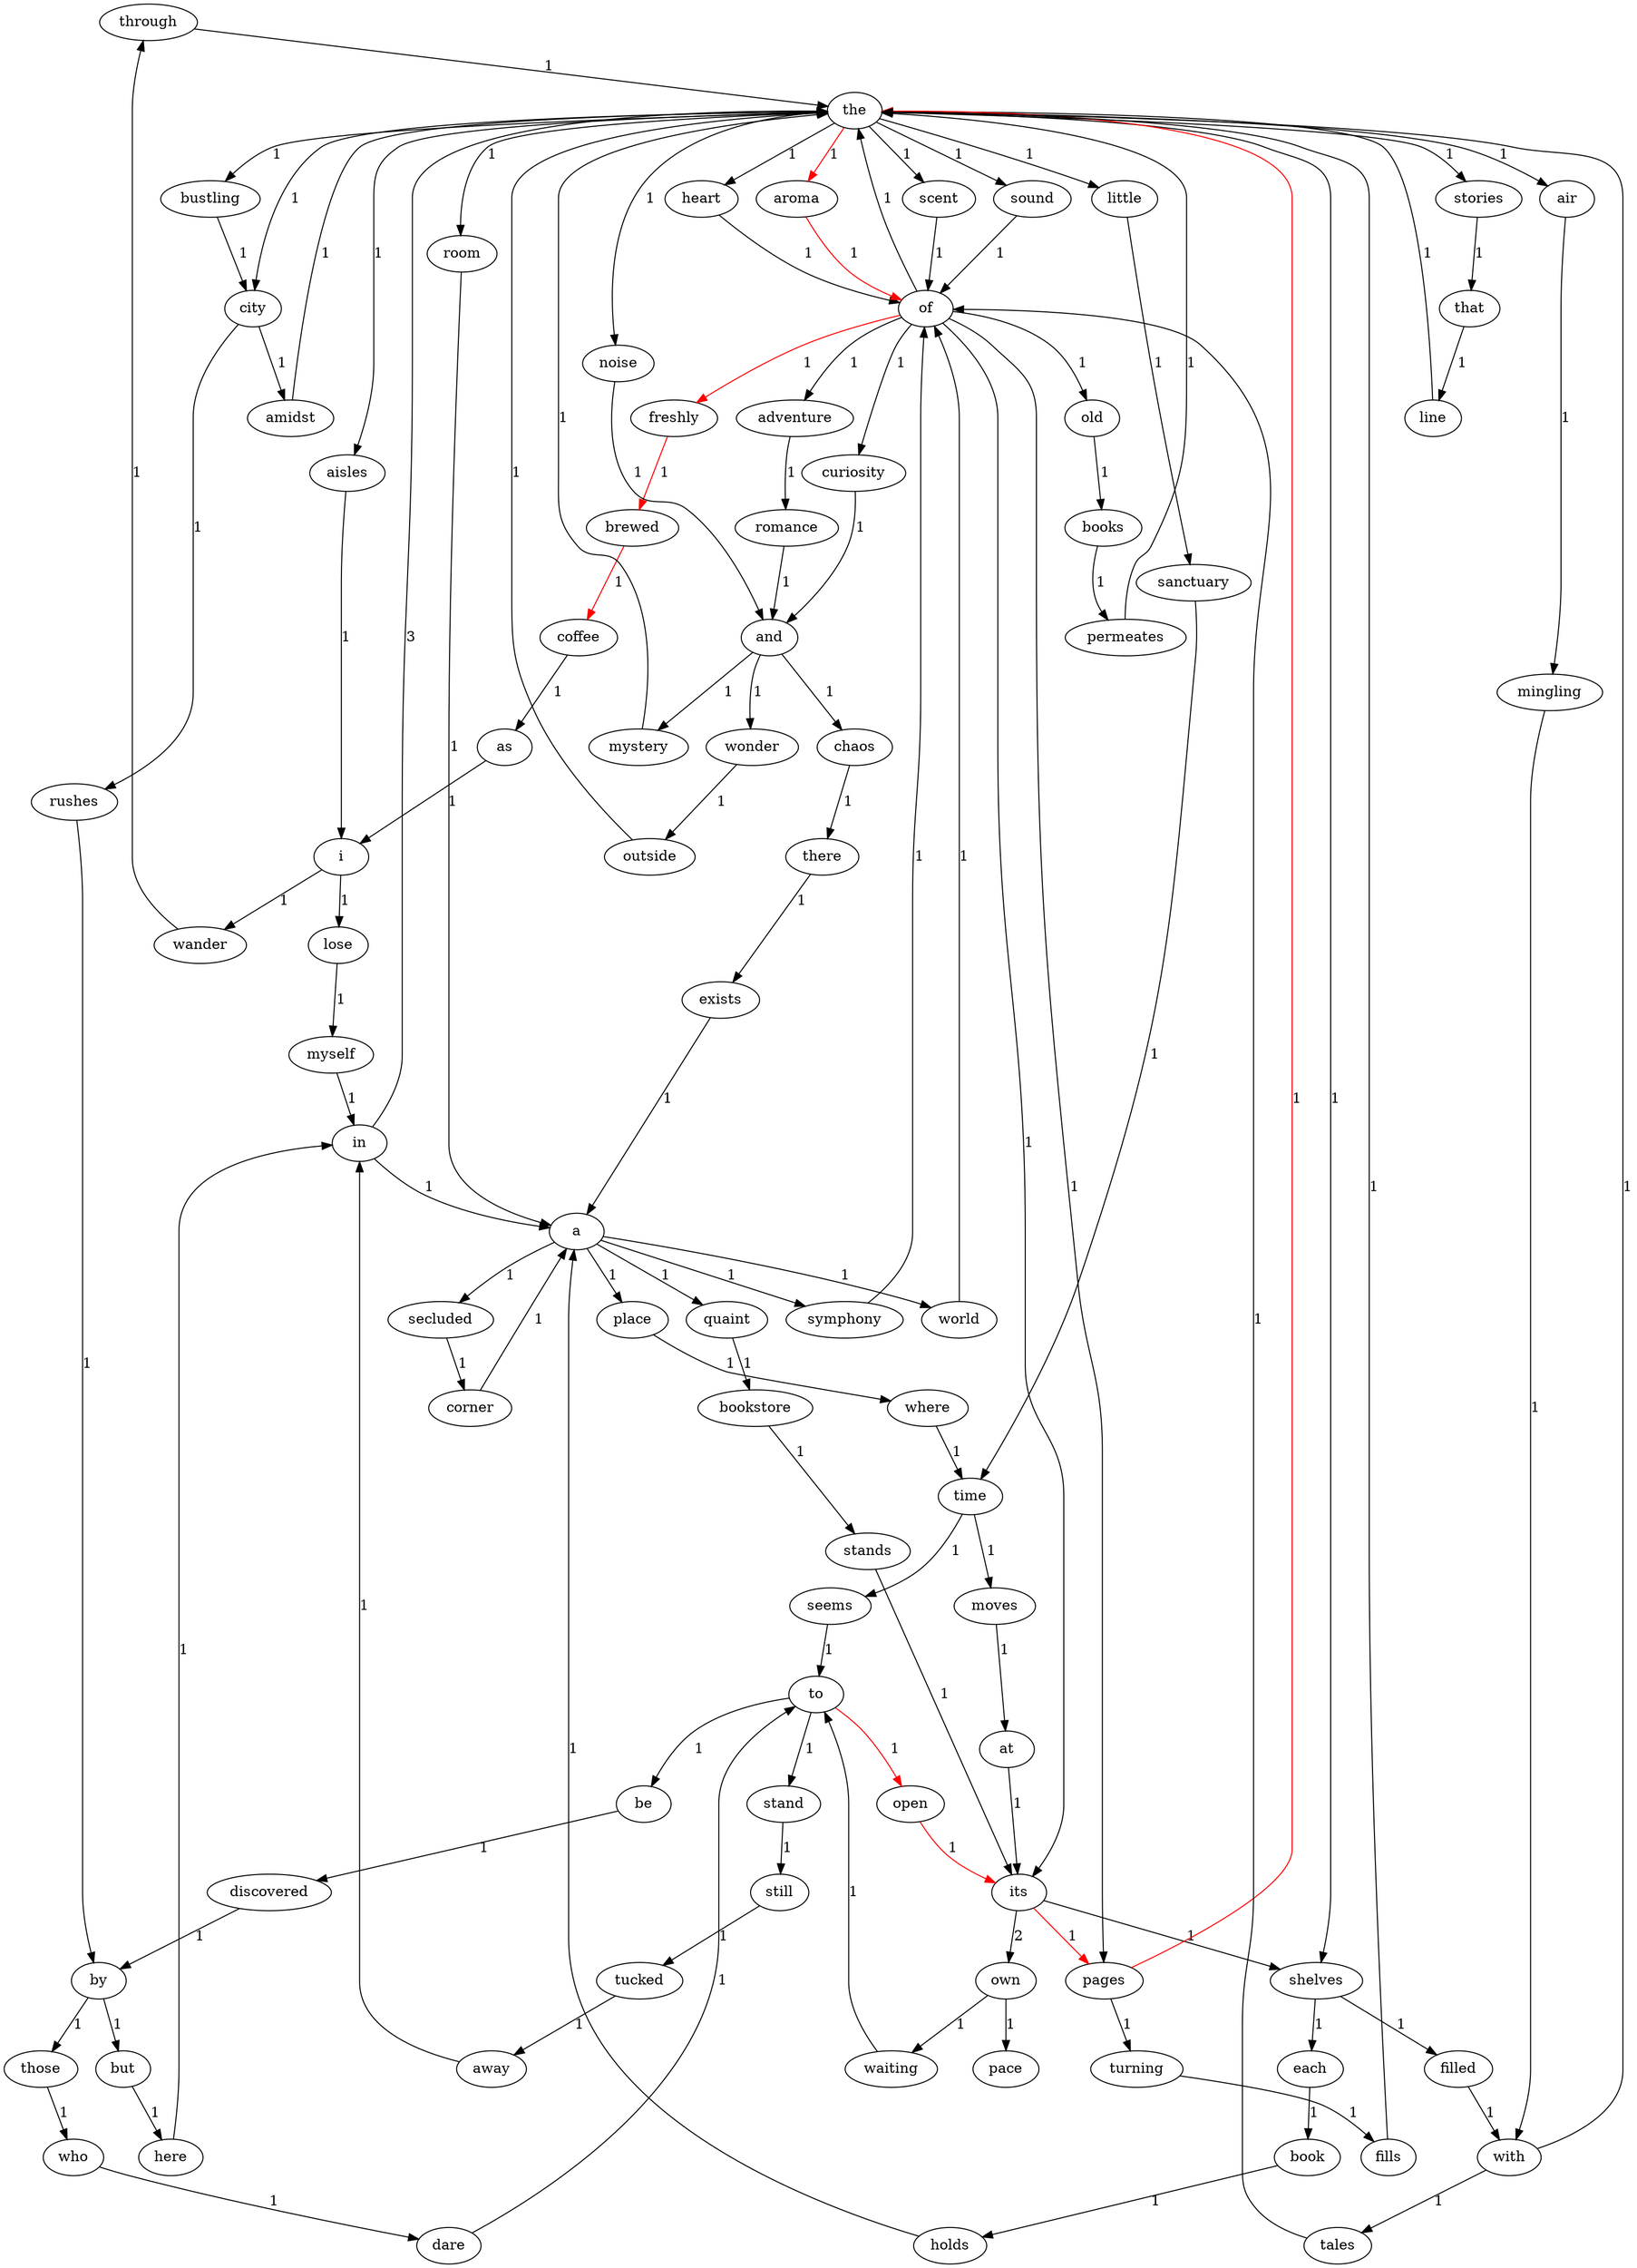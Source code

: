 digraph MyGraph {
    "through" -> "the" [label="1", color="black"];
    "but" -> "here" [label="1", color="black"];
    "romance" -> "and" [label="1", color="black"];
    "own" -> "waiting" [label="1", color="black"];
    "own" -> "pace" [label="1", color="black"];
    "sound" -> "of" [label="1", color="black"];
    "stands" -> "its" [label="1", color="black"];
    "brewed" -> "coffee" [label="1", color="red"];
    "that" -> "line" [label="1", color="black"];
    "pages" -> "the" [label="1", color="red"];
    "pages" -> "turning" [label="1", color="black"];
    "corner" -> "a" [label="1", color="black"];
    "scent" -> "of" [label="1", color="black"];
    "tucked" -> "away" [label="1", color="black"];
    "tales" -> "of" [label="1", color="black"];
    "permeates" -> "the" [label="1", color="black"];
    "those" -> "who" [label="1", color="black"];
    "fills" -> "the" [label="1", color="black"];
    "still" -> "tucked" [label="1", color="black"];
    "sanctuary" -> "time" [label="1", color="black"];
    "chaos" -> "there" [label="1", color="black"];
    "curiosity" -> "and" [label="1", color="black"];
    "in" -> "the" [label="3", color="black"];
    "in" -> "a" [label="1", color="black"];
    "old" -> "books" [label="1", color="black"];
    "lose" -> "myself" [label="1", color="black"];
    "myself" -> "in" [label="1", color="black"];
    "its" -> "pages" [label="1", color="red"];
    "its" -> "own" [label="2", color="black"];
    "its" -> "shelves" [label="1", color="black"];
    "rushes" -> "by" [label="1", color="black"];
    "mingling" -> "with" [label="1", color="black"];
    "heart" -> "of" [label="1", color="black"];
    "each" -> "book" [label="1", color="black"];
    "adventure" -> "romance" [label="1", color="black"];
    "freshly" -> "brewed" [label="1", color="red"];
    "as" -> "i" [label="1", color="black"];
    "mystery" -> "the" [label="1", color="black"];
    "books" -> "permeates" [label="1", color="black"];
    "at" -> "its" [label="1", color="black"];
    "wander" -> "through" [label="1", color="black"];
    "turning" -> "fills" [label="1", color="black"];
    "outside" -> "the" [label="1", color="black"];
    "seems" -> "to" [label="1", color="black"];
    "secluded" -> "corner" [label="1", color="black"];
    "who" -> "dare" [label="1", color="black"];
    "little" -> "sanctuary" [label="1", color="black"];
    "here" -> "in" [label="1", color="black"];
    "discovered" -> "by" [label="1", color="black"];
    "away" -> "in" [label="1", color="black"];
    "be" -> "discovered" [label="1", color="black"];
    "waiting" -> "to" [label="1", color="black"];
    "city" -> "rushes" [label="1", color="black"];
    "city" -> "amidst" [label="1", color="black"];
    "line" -> "the" [label="1", color="black"];
    "book" -> "holds" [label="1", color="black"];
    "air" -> "mingling" [label="1", color="black"];
    "shelves" -> "filled" [label="1", color="black"];
    "shelves" -> "each" [label="1", color="black"];
    "symphony" -> "of" [label="1", color="black"];
    "bookstore" -> "stands" [label="1", color="black"];
    "world" -> "of" [label="1", color="black"];
    "bustling" -> "city" [label="1", color="black"];
    "and" -> "chaos" [label="1", color="black"];
    "and" -> "mystery" [label="1", color="black"];
    "and" -> "wonder" [label="1", color="black"];
    "of" -> "the" [label="1", color="black"];
    "of" -> "adventure" [label="1", color="black"];
    "of" -> "freshly" [label="1", color="red"];
    "of" -> "pages" [label="1", color="black"];
    "of" -> "curiosity" [label="1", color="black"];
    "of" -> "old" [label="1", color="black"];
    "of" -> "its" [label="1", color="black"];
    "by" -> "but" [label="1", color="black"];
    "by" -> "those" [label="1", color="black"];
    "noise" -> "and" [label="1", color="black"];
    "where" -> "time" [label="1", color="black"];
    "place" -> "where" [label="1", color="black"];
    "wonder" -> "outside" [label="1", color="black"];
    "stand" -> "still" [label="1", color="black"];
    "dare" -> "to" [label="1", color="black"];
    "amidst" -> "the" [label="1", color="black"];
    "quaint" -> "bookstore" [label="1", color="black"];
    "a" -> "quaint" [label="1", color="black"];
    "a" -> "world" [label="1", color="black"];
    "a" -> "place" [label="1", color="black"];
    "a" -> "secluded" [label="1", color="black"];
    "a" -> "symphony" [label="1", color="black"];
    "stories" -> "that" [label="1", color="black"];
    "i" -> "wander" [label="1", color="black"];
    "i" -> "lose" [label="1", color="black"];
    "filled" -> "with" [label="1", color="black"];
    "aisles" -> "i" [label="1", color="black"];
    "room" -> "a" [label="1", color="black"];
    "the" -> "stories" [label="1", color="black"];
    "the" -> "city" [label="1", color="black"];
    "the" -> "sound" [label="1", color="black"];
    "the" -> "air" [label="1", color="black"];
    "the" -> "aisles" [label="1", color="black"];
    "the" -> "heart" [label="1", color="black"];
    "the" -> "shelves" [label="1", color="black"];
    "the" -> "room" [label="1", color="black"];
    "the" -> "bustling" [label="1", color="black"];
    "the" -> "noise" [label="1", color="black"];
    "the" -> "scent" [label="1", color="black"];
    "the" -> "aroma" [label="1", color="red"];
    "the" -> "little" [label="1", color="black"];
    "with" -> "the" [label="1", color="black"];
    "with" -> "tales" [label="1", color="black"];
    "moves" -> "at" [label="1", color="black"];
    "there" -> "exists" [label="1", color="black"];
    "coffee" -> "as" [label="1", color="black"];
    "exists" -> "a" [label="1", color="black"];
    "holds" -> "a" [label="1", color="black"];
    "time" -> "moves" [label="1", color="black"];
    "time" -> "seems" [label="1", color="black"];
    "to" -> "be" [label="1", color="black"];
    "to" -> "stand" [label="1", color="black"];
    "to" -> "open" [label="1", color="red"];
    "aroma" -> "of" [label="1", color="red"];
    "open" -> "its" [label="1", color="red"];
}